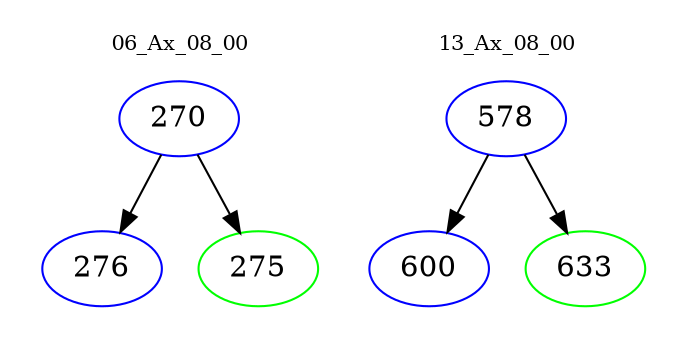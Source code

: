 digraph{
subgraph cluster_0 {
color = white
label = "06_Ax_08_00";
fontsize=10;
T0_270 [label="270", color="blue"]
T0_270 -> T0_276 [color="black"]
T0_276 [label="276", color="blue"]
T0_270 -> T0_275 [color="black"]
T0_275 [label="275", color="green"]
}
subgraph cluster_1 {
color = white
label = "13_Ax_08_00";
fontsize=10;
T1_578 [label="578", color="blue"]
T1_578 -> T1_600 [color="black"]
T1_600 [label="600", color="blue"]
T1_578 -> T1_633 [color="black"]
T1_633 [label="633", color="green"]
}
}
